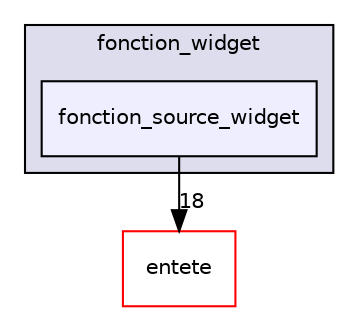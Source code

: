 digraph "src/fonction_widget/fonction_source_widget" {
  compound=true
  node [ fontsize="10", fontname="Helvetica"];
  edge [ labelfontsize="10", labelfontname="Helvetica"];
  subgraph clusterdir_e5aa2608f4716029abc4a957d818839c {
    graph [ bgcolor="#ddddee", pencolor="black", label="fonction_widget" fontname="Helvetica", fontsize="10", URL="dir_e5aa2608f4716029abc4a957d818839c.html"]
  dir_94f13320e15e33b547eca35b08fe1751 [shape=box, label="fonction_source_widget", style="filled", fillcolor="#eeeeff", pencolor="black", URL="dir_94f13320e15e33b547eca35b08fe1751.html"];
  }
  dir_2db5f1c5034b754c69755a32007f81b7 [shape=box label="entete" fillcolor="white" style="filled" color="red" URL="dir_2db5f1c5034b754c69755a32007f81b7.html"];
  dir_94f13320e15e33b547eca35b08fe1751->dir_2db5f1c5034b754c69755a32007f81b7 [headlabel="18", labeldistance=1.5 headhref="dir_000028_000001.html"];
}
